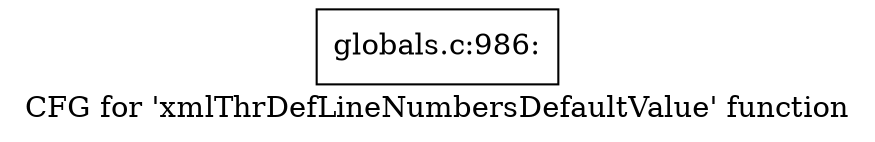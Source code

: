 digraph "CFG for 'xmlThrDefLineNumbersDefaultValue' function" {
	label="CFG for 'xmlThrDefLineNumbersDefaultValue' function";

	Node0x5624fdb51b80 [shape=record,label="{globals.c:986:}"];
}
